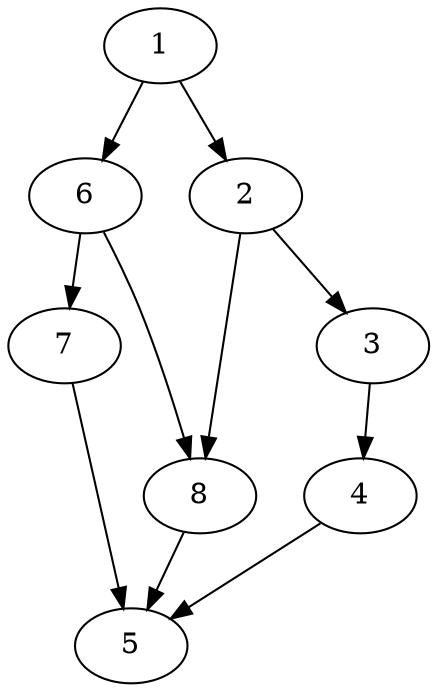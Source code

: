 strict digraph {


	"8" [  weight=0 ];

	"8" -> "5" [  weight=0 ];

	"1" [  weight=0 ];

	"1" -> "6" [  weight=0 ];

	"1" -> "2" [  weight=0 ];

	"2" [  weight=0 ];

	"2" -> "3" [  weight=0 ];

	"2" -> "8" [  weight=0 ];

	"3" [  weight=0 ];

	"3" -> "4" [  weight=0 ];

	"4" [  weight=0 ];

	"4" -> "5" [  weight=0 ];

	"5" [  weight=0 ];

	"6" [  weight=0 ];

	"6" -> "7" [  weight=0 ];

	"6" -> "8" [  weight=0 ];

	"7" [  weight=0 ];

	"7" -> "5" [  weight=0 ];

}
